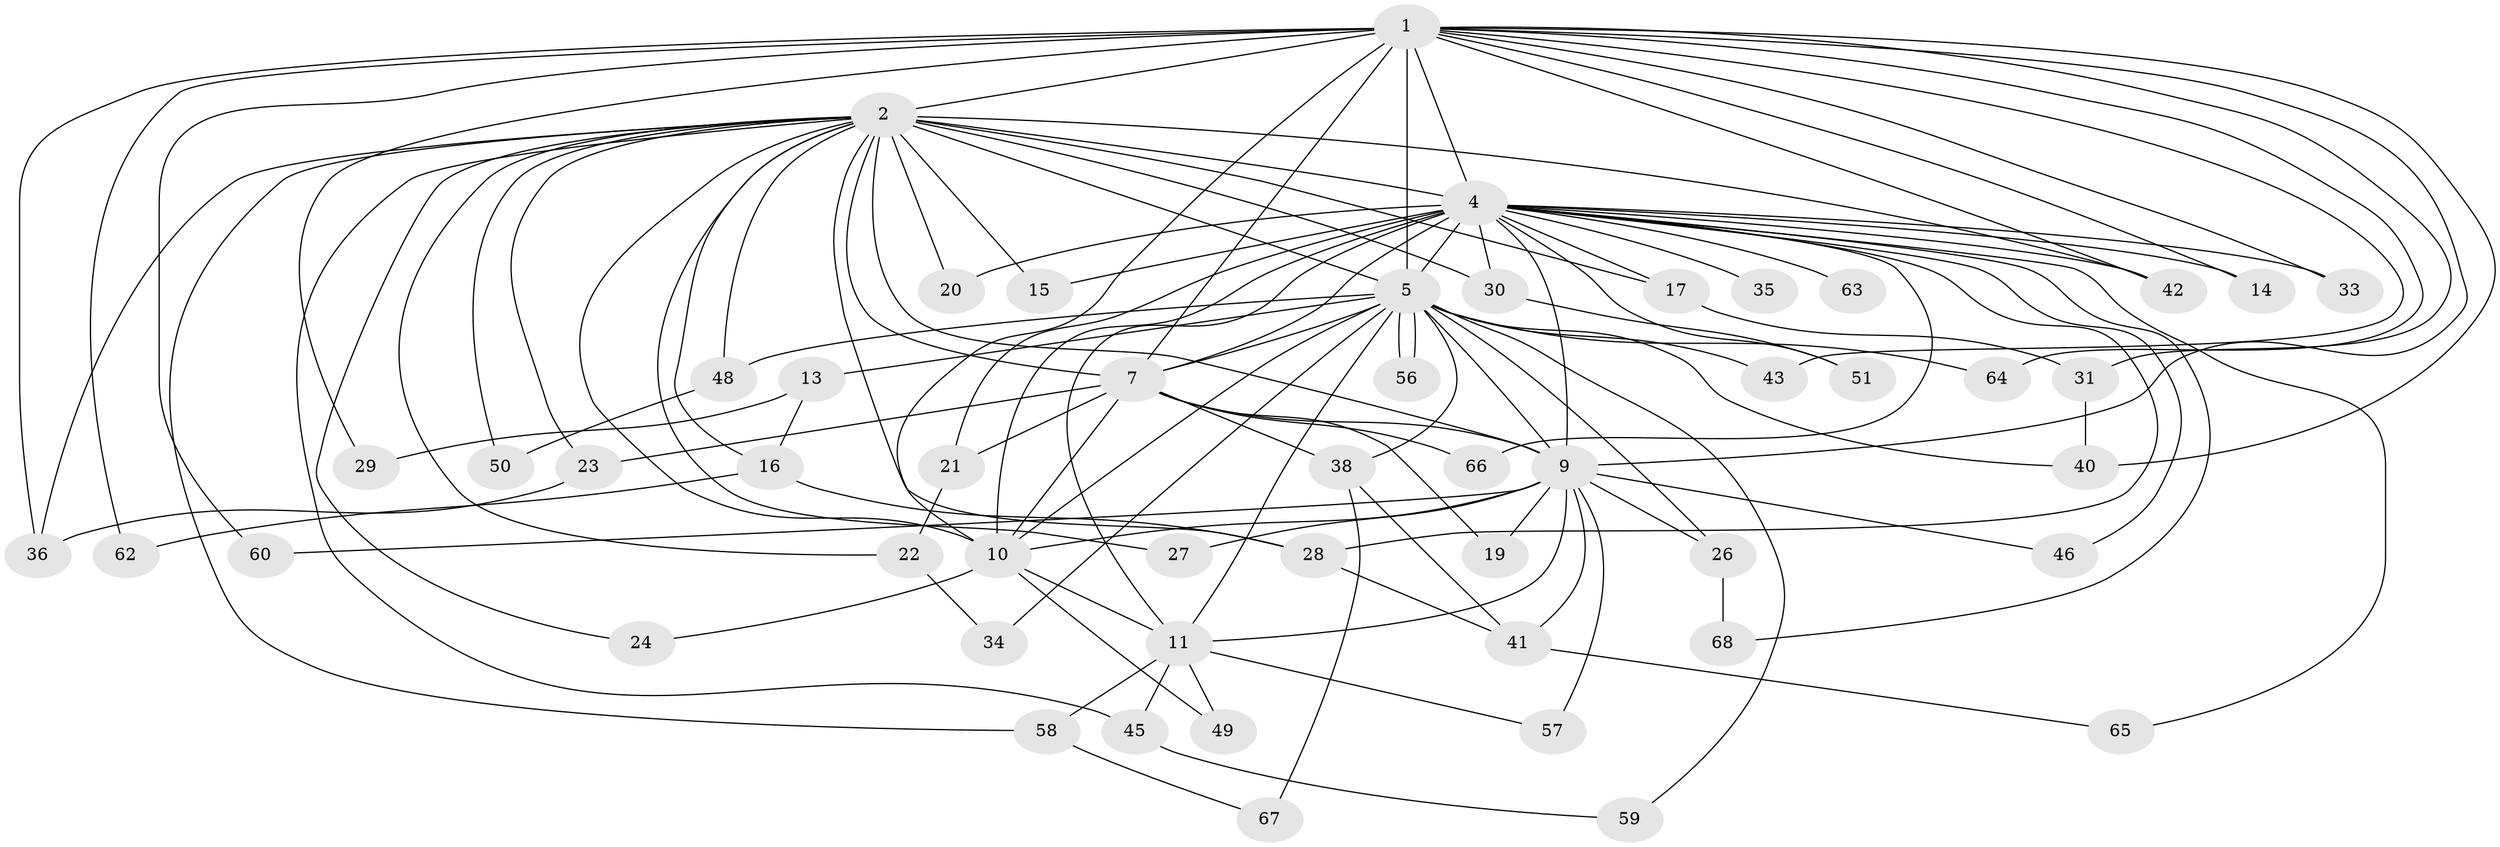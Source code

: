 // Generated by graph-tools (version 1.1) at 2025/51/02/27/25 19:51:48]
// undirected, 52 vertices, 115 edges
graph export_dot {
graph [start="1"]
  node [color=gray90,style=filled];
  1 [super="+18"];
  2 [super="+3"];
  4 [super="+6"];
  5 [super="+8"];
  7 [super="+12"];
  9 [super="+25"];
  10 [super="+61"];
  11 [super="+39"];
  13;
  14;
  15;
  16 [super="+44"];
  17;
  19;
  20;
  21;
  22;
  23 [super="+37"];
  24;
  26;
  27;
  28 [super="+32"];
  29;
  30 [super="+47"];
  31 [super="+52"];
  33;
  34;
  35;
  36 [super="+53"];
  38;
  40;
  41 [super="+54"];
  42 [super="+55"];
  43;
  45;
  46;
  48;
  49;
  50;
  51;
  56;
  57;
  58;
  59;
  60;
  62;
  63;
  64;
  65;
  66;
  67;
  68;
  1 -- 2 [weight=2];
  1 -- 4 [weight=2];
  1 -- 5 [weight=3];
  1 -- 7;
  1 -- 9;
  1 -- 10;
  1 -- 14;
  1 -- 29;
  1 -- 31;
  1 -- 33;
  1 -- 40;
  1 -- 43;
  1 -- 60;
  1 -- 64;
  1 -- 36;
  1 -- 42;
  1 -- 62;
  2 -- 4 [weight=4];
  2 -- 5 [weight=4];
  2 -- 7 [weight=2];
  2 -- 9 [weight=2];
  2 -- 10 [weight=2];
  2 -- 15;
  2 -- 16;
  2 -- 17;
  2 -- 23 [weight=2];
  2 -- 24;
  2 -- 27;
  2 -- 36;
  2 -- 42;
  2 -- 45;
  2 -- 48;
  2 -- 58;
  2 -- 50;
  2 -- 20;
  2 -- 22;
  2 -- 28;
  2 -- 30;
  4 -- 5 [weight=4];
  4 -- 7 [weight=2];
  4 -- 9 [weight=2];
  4 -- 10 [weight=2];
  4 -- 11;
  4 -- 15;
  4 -- 21;
  4 -- 28 [weight=2];
  4 -- 65;
  4 -- 66;
  4 -- 68;
  4 -- 14;
  4 -- 17;
  4 -- 20;
  4 -- 30 [weight=2];
  4 -- 33;
  4 -- 35;
  4 -- 46;
  4 -- 51;
  4 -- 63;
  4 -- 42;
  5 -- 7 [weight=2];
  5 -- 9 [weight=3];
  5 -- 10 [weight=2];
  5 -- 13 [weight=2];
  5 -- 34;
  5 -- 38;
  5 -- 40;
  5 -- 56;
  5 -- 56;
  5 -- 59;
  5 -- 64;
  5 -- 43;
  5 -- 48;
  5 -- 26;
  5 -- 11;
  7 -- 9 [weight=2];
  7 -- 10;
  7 -- 19;
  7 -- 23;
  7 -- 38;
  7 -- 66;
  7 -- 21;
  9 -- 10;
  9 -- 11;
  9 -- 19;
  9 -- 26;
  9 -- 27;
  9 -- 57;
  9 -- 60;
  9 -- 46;
  9 -- 41;
  10 -- 24;
  10 -- 49;
  10 -- 11;
  11 -- 45;
  11 -- 49;
  11 -- 57;
  11 -- 58;
  13 -- 16;
  13 -- 29;
  16 -- 28;
  16 -- 62;
  17 -- 31;
  21 -- 22;
  22 -- 34;
  23 -- 36;
  26 -- 68;
  28 -- 41;
  30 -- 51;
  31 -- 40;
  38 -- 41;
  38 -- 67;
  41 -- 65;
  45 -- 59;
  48 -- 50;
  58 -- 67;
}
